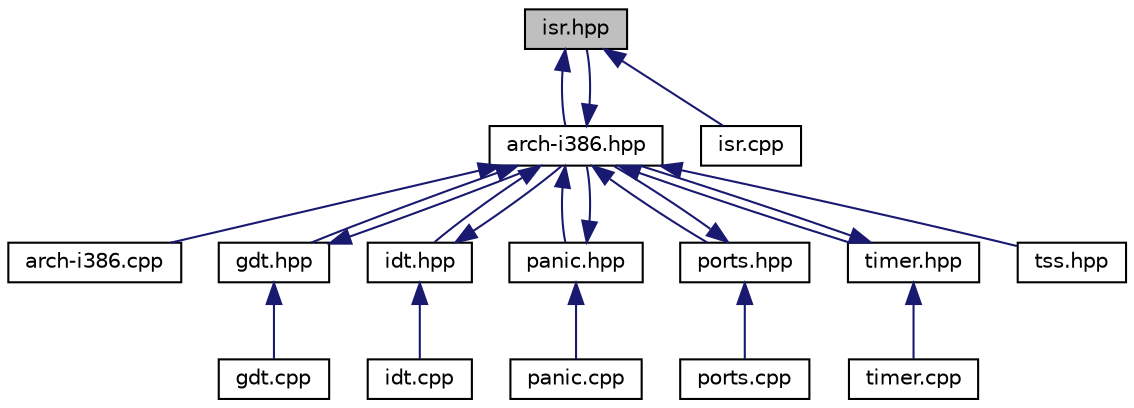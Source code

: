 digraph "isr.hpp"
{
 // LATEX_PDF_SIZE
  edge [fontname="Helvetica",fontsize="10",labelfontname="Helvetica",labelfontsize="10"];
  node [fontname="Helvetica",fontsize="10",shape=record];
  Node1 [label="isr.hpp",height=0.2,width=0.4,color="black", fillcolor="grey75", style="filled", fontcolor="black",tooltip="Interrupt Service Routine header."];
  Node1 -> Node2 [dir="back",color="midnightblue",fontsize="10",style="solid",fontname="Helvetica"];
  Node2 [label="arch-i386.hpp",height=0.2,width=0.4,color="black", fillcolor="white", style="filled",URL="$df/d6c/arch-i386_8hpp.html",tooltip="i386 architecture implementation of arch.hpp"];
  Node2 -> Node3 [dir="back",color="midnightblue",fontsize="10",style="solid",fontname="Helvetica"];
  Node3 [label="arch-i386.cpp",height=0.2,width=0.4,color="black", fillcolor="white", style="filled",URL="$d2/d2e/arch-i386_8cpp.html",tooltip="i386 architecture implementation of arch.hpp"];
  Node2 -> Node4 [dir="back",color="midnightblue",fontsize="10",style="solid",fontname="Helvetica"];
  Node4 [label="gdt.hpp",height=0.2,width=0.4,color="black", fillcolor="white", style="filled",URL="$df/d77/gdt_8hpp.html",tooltip="The Global Descriptor Table (GDT) is specific to the IA32 architecture. It contains entries telling t..."];
  Node4 -> Node2 [dir="back",color="midnightblue",fontsize="10",style="solid",fontname="Helvetica"];
  Node4 -> Node5 [dir="back",color="midnightblue",fontsize="10",style="solid",fontname="Helvetica"];
  Node5 [label="gdt.cpp",height=0.2,width=0.4,color="black", fillcolor="white", style="filled",URL="$d7/de6/gdt_8cpp.html",tooltip="The Global Descriptor Table (GDT) is specific to the IA32 architecture. It contains entries telling t..."];
  Node2 -> Node6 [dir="back",color="midnightblue",fontsize="10",style="solid",fontname="Helvetica"];
  Node6 [label="idt.hpp",height=0.2,width=0.4,color="black", fillcolor="white", style="filled",URL="$dd/d12/idt_8hpp.html",tooltip="Interrupt Descriptor Table header."];
  Node6 -> Node2 [dir="back",color="midnightblue",fontsize="10",style="solid",fontname="Helvetica"];
  Node6 -> Node7 [dir="back",color="midnightblue",fontsize="10",style="solid",fontname="Helvetica"];
  Node7 [label="idt.cpp",height=0.2,width=0.4,color="black", fillcolor="white", style="filled",URL="$d9/d87/idt_8cpp.html",tooltip=" "];
  Node2 -> Node1 [dir="back",color="midnightblue",fontsize="10",style="solid",fontname="Helvetica"];
  Node2 -> Node8 [dir="back",color="midnightblue",fontsize="10",style="solid",fontname="Helvetica"];
  Node8 [label="panic.hpp",height=0.2,width=0.4,color="black", fillcolor="white", style="filled",URL="$da/d6a/panic_8hpp.html",tooltip=" "];
  Node8 -> Node2 [dir="back",color="midnightblue",fontsize="10",style="solid",fontname="Helvetica"];
  Node8 -> Node9 [dir="back",color="midnightblue",fontsize="10",style="solid",fontname="Helvetica"];
  Node9 [label="panic.cpp",height=0.2,width=0.4,color="black", fillcolor="white", style="filled",URL="$d6/d1e/panic_8cpp.html",tooltip="A set of panic functions that are called when the kernel encounters an error from which it cannot rec..."];
  Node2 -> Node10 [dir="back",color="midnightblue",fontsize="10",style="solid",fontname="Helvetica"];
  Node10 [label="ports.hpp",height=0.2,width=0.4,color="black", fillcolor="white", style="filled",URL="$d8/d9f/ports_8hpp.html",tooltip="Ports header file. Provides inline functions for getting and setting values at different ports...."];
  Node10 -> Node2 [dir="back",color="midnightblue",fontsize="10",style="solid",fontname="Helvetica"];
  Node10 -> Node11 [dir="back",color="midnightblue",fontsize="10",style="solid",fontname="Helvetica"];
  Node11 [label="ports.cpp",height=0.2,width=0.4,color="black", fillcolor="white", style="filled",URL="$d7/d27/ports_8cpp.html",tooltip="CPU port access functions."];
  Node2 -> Node12 [dir="back",color="midnightblue",fontsize="10",style="solid",fontname="Helvetica"];
  Node12 [label="timer.hpp",height=0.2,width=0.4,color="black", fillcolor="white", style="filled",URL="$df/d05/timer_8hpp.html",tooltip=" "];
  Node12 -> Node2 [dir="back",color="midnightblue",fontsize="10",style="solid",fontname="Helvetica"];
  Node12 -> Node13 [dir="back",color="midnightblue",fontsize="10",style="solid",fontname="Helvetica"];
  Node13 [label="timer.cpp",height=0.2,width=0.4,color="black", fillcolor="white", style="filled",URL="$dc/de5/timer_8cpp.html",tooltip="Programmable Interrupt Timer driver functions."];
  Node2 -> Node14 [dir="back",color="midnightblue",fontsize="10",style="solid",fontname="Helvetica"];
  Node14 [label="tss.hpp",height=0.2,width=0.4,color="black", fillcolor="white", style="filled",URL="$d2/d59/tss_8hpp.html",tooltip=" "];
  Node1 -> Node15 [dir="back",color="midnightblue",fontsize="10",style="solid",fontname="Helvetica"];
  Node15 [label="isr.cpp",height=0.2,width=0.4,color="black", fillcolor="white", style="filled",URL="$d3/d68/isr_8cpp.html",tooltip=" "];
}
